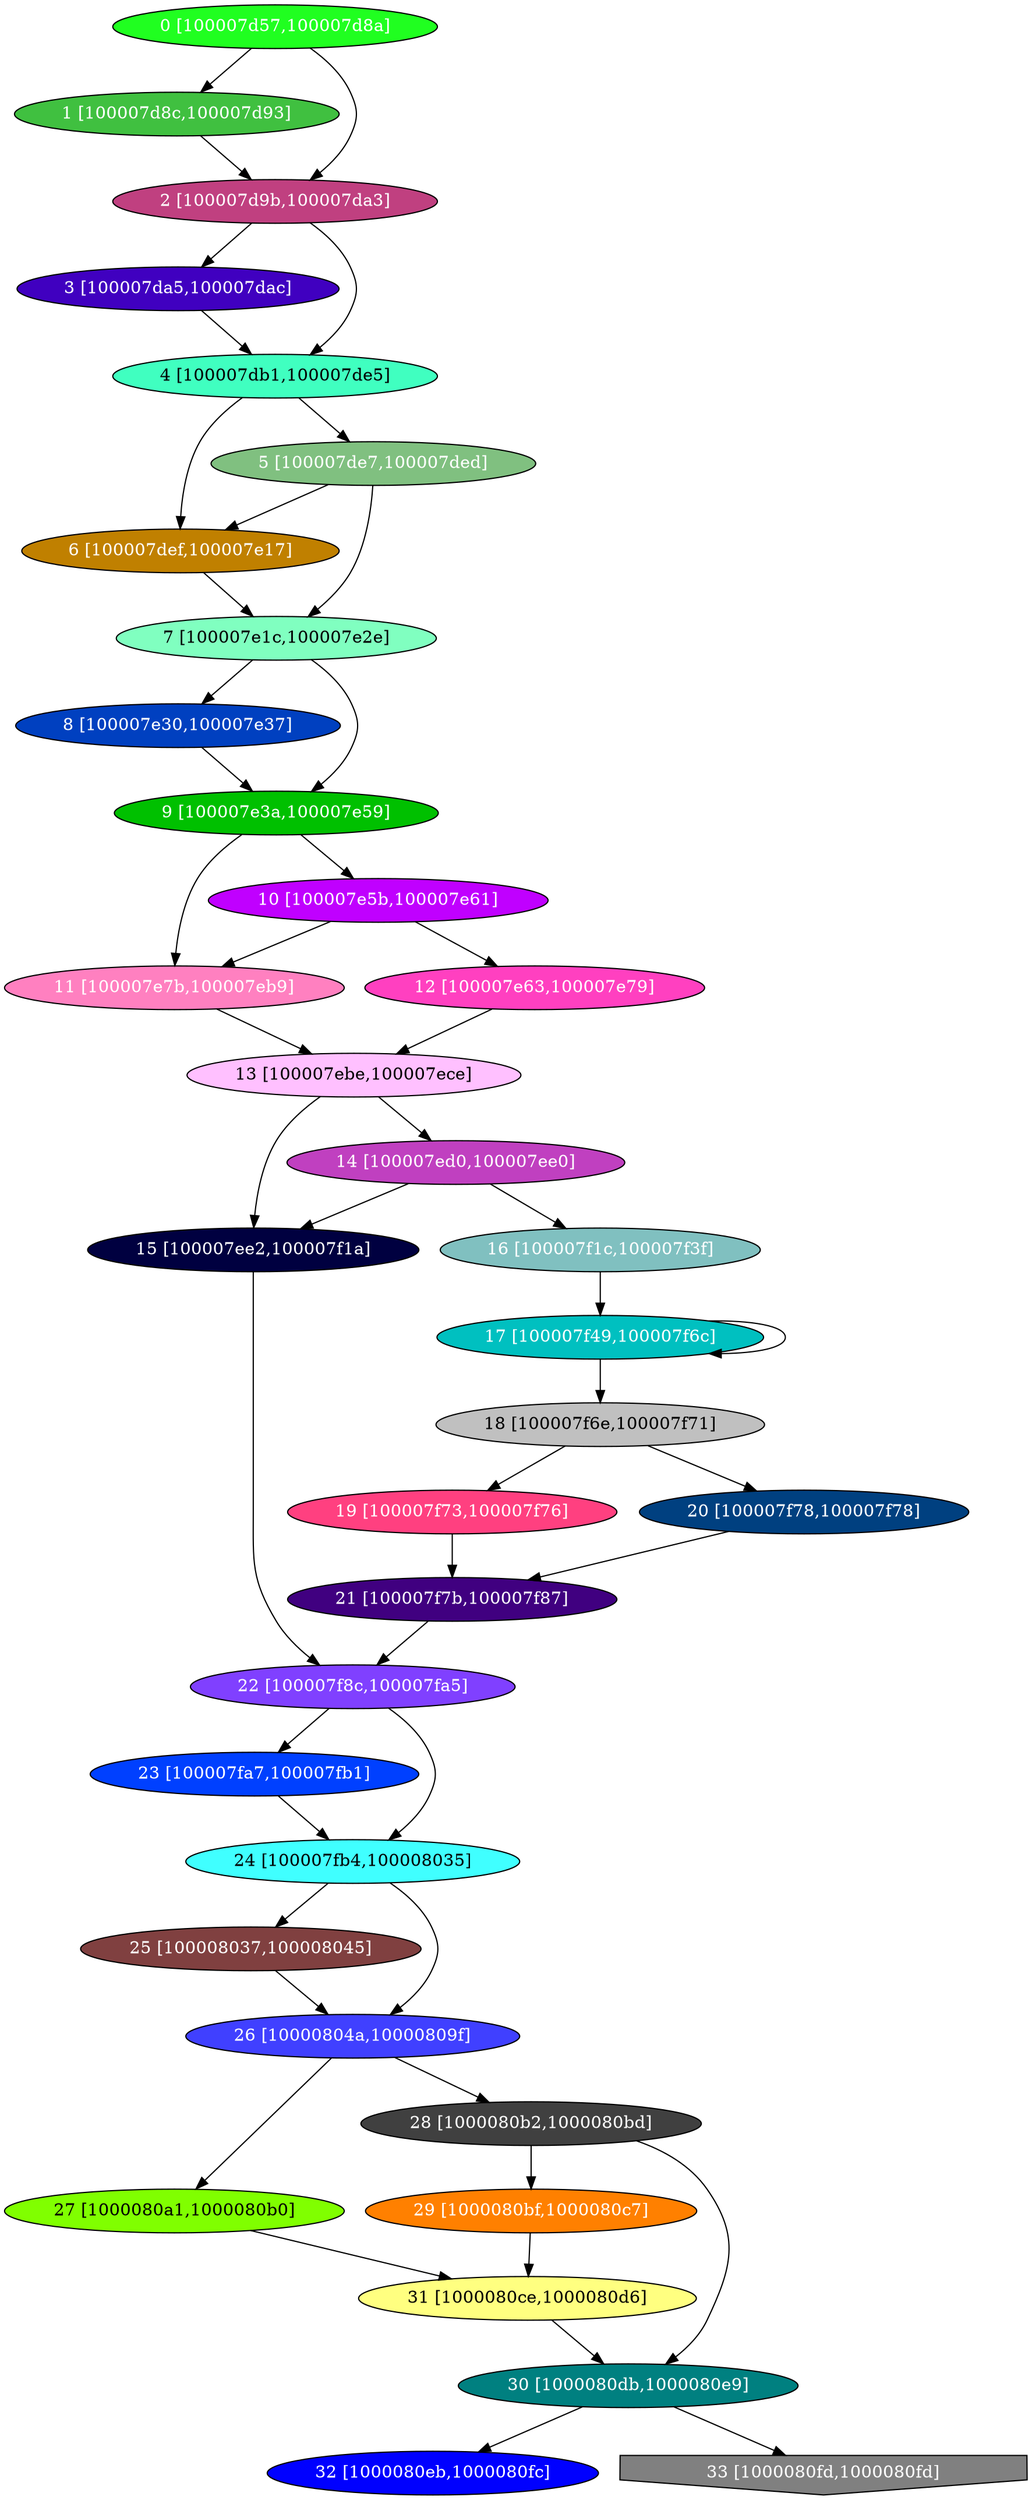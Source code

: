 diGraph tar{
	tar_0  [style=filled fillcolor="#20FF20" fontcolor="#ffffff" shape=oval label="0 [100007d57,100007d8a]"]
	tar_1  [style=filled fillcolor="#40C040" fontcolor="#ffffff" shape=oval label="1 [100007d8c,100007d93]"]
	tar_2  [style=filled fillcolor="#C04080" fontcolor="#ffffff" shape=oval label="2 [100007d9b,100007da3]"]
	tar_3  [style=filled fillcolor="#4000C0" fontcolor="#ffffff" shape=oval label="3 [100007da5,100007dac]"]
	tar_4  [style=filled fillcolor="#40FFC0" fontcolor="#000000" shape=oval label="4 [100007db1,100007de5]"]
	tar_5  [style=filled fillcolor="#80C080" fontcolor="#ffffff" shape=oval label="5 [100007de7,100007ded]"]
	tar_6  [style=filled fillcolor="#C08000" fontcolor="#ffffff" shape=oval label="6 [100007def,100007e17]"]
	tar_7  [style=filled fillcolor="#80FFC0" fontcolor="#000000" shape=oval label="7 [100007e1c,100007e2e]"]
	tar_8  [style=filled fillcolor="#0040C0" fontcolor="#ffffff" shape=oval label="8 [100007e30,100007e37]"]
	tar_9  [style=filled fillcolor="#00C000" fontcolor="#ffffff" shape=oval label="9 [100007e3a,100007e59]"]
	tar_a  [style=filled fillcolor="#C000FF" fontcolor="#ffffff" shape=oval label="10 [100007e5b,100007e61]"]
	tar_b  [style=filled fillcolor="#FF80C0" fontcolor="#ffffff" shape=oval label="11 [100007e7b,100007eb9]"]
	tar_c  [style=filled fillcolor="#FF40C0" fontcolor="#ffffff" shape=oval label="12 [100007e63,100007e79]"]
	tar_d  [style=filled fillcolor="#FFC0FF" fontcolor="#000000" shape=oval label="13 [100007ebe,100007ece]"]
	tar_e  [style=filled fillcolor="#C040C0" fontcolor="#ffffff" shape=oval label="14 [100007ed0,100007ee0]"]
	tar_f  [style=filled fillcolor="#000040" fontcolor="#ffffff" shape=oval label="15 [100007ee2,100007f1a]"]
	tar_10  [style=filled fillcolor="#80C0C0" fontcolor="#ffffff" shape=oval label="16 [100007f1c,100007f3f]"]
	tar_11  [style=filled fillcolor="#00C0C0" fontcolor="#ffffff" shape=oval label="17 [100007f49,100007f6c]"]
	tar_12  [style=filled fillcolor="#C0C0C0" fontcolor="#000000" shape=oval label="18 [100007f6e,100007f71]"]
	tar_13  [style=filled fillcolor="#FF4080" fontcolor="#ffffff" shape=oval label="19 [100007f73,100007f76]"]
	tar_14  [style=filled fillcolor="#004080" fontcolor="#ffffff" shape=oval label="20 [100007f78,100007f78]"]
	tar_15  [style=filled fillcolor="#400080" fontcolor="#ffffff" shape=oval label="21 [100007f7b,100007f87]"]
	tar_16  [style=filled fillcolor="#8040FF" fontcolor="#ffffff" shape=oval label="22 [100007f8c,100007fa5]"]
	tar_17  [style=filled fillcolor="#0040FF" fontcolor="#ffffff" shape=oval label="23 [100007fa7,100007fb1]"]
	tar_18  [style=filled fillcolor="#40FFFF" fontcolor="#000000" shape=oval label="24 [100007fb4,100008035]"]
	tar_19  [style=filled fillcolor="#804040" fontcolor="#ffffff" shape=oval label="25 [100008037,100008045]"]
	tar_1a  [style=filled fillcolor="#4040FF" fontcolor="#ffffff" shape=oval label="26 [10000804a,10000809f]"]
	tar_1b  [style=filled fillcolor="#80FF00" fontcolor="#000000" shape=oval label="27 [1000080a1,1000080b0]"]
	tar_1c  [style=filled fillcolor="#404040" fontcolor="#ffffff" shape=oval label="28 [1000080b2,1000080bd]"]
	tar_1d  [style=filled fillcolor="#FF8000" fontcolor="#ffffff" shape=oval label="29 [1000080bf,1000080c7]"]
	tar_1e  [style=filled fillcolor="#008080" fontcolor="#ffffff" shape=oval label="30 [1000080db,1000080e9]"]
	tar_1f  [style=filled fillcolor="#FFFF80" fontcolor="#000000" shape=oval label="31 [1000080ce,1000080d6]"]
	tar_20  [style=filled fillcolor="#0000FF" fontcolor="#ffffff" shape=oval label="32 [1000080eb,1000080fc]"]
	tar_21  [style=filled fillcolor="#808080" fontcolor="#ffffff" shape=invhouse label="33 [1000080fd,1000080fd]"]

	tar_0 -> tar_1
	tar_0 -> tar_2
	tar_1 -> tar_2
	tar_2 -> tar_3
	tar_2 -> tar_4
	tar_3 -> tar_4
	tar_4 -> tar_5
	tar_4 -> tar_6
	tar_5 -> tar_6
	tar_5 -> tar_7
	tar_6 -> tar_7
	tar_7 -> tar_8
	tar_7 -> tar_9
	tar_8 -> tar_9
	tar_9 -> tar_a
	tar_9 -> tar_b
	tar_a -> tar_b
	tar_a -> tar_c
	tar_b -> tar_d
	tar_c -> tar_d
	tar_d -> tar_e
	tar_d -> tar_f
	tar_e -> tar_f
	tar_e -> tar_10
	tar_f -> tar_16
	tar_10 -> tar_11
	tar_11 -> tar_11
	tar_11 -> tar_12
	tar_12 -> tar_13
	tar_12 -> tar_14
	tar_13 -> tar_15
	tar_14 -> tar_15
	tar_15 -> tar_16
	tar_16 -> tar_17
	tar_16 -> tar_18
	tar_17 -> tar_18
	tar_18 -> tar_19
	tar_18 -> tar_1a
	tar_19 -> tar_1a
	tar_1a -> tar_1b
	tar_1a -> tar_1c
	tar_1b -> tar_1f
	tar_1c -> tar_1d
	tar_1c -> tar_1e
	tar_1d -> tar_1f
	tar_1e -> tar_20
	tar_1e -> tar_21
	tar_1f -> tar_1e
}